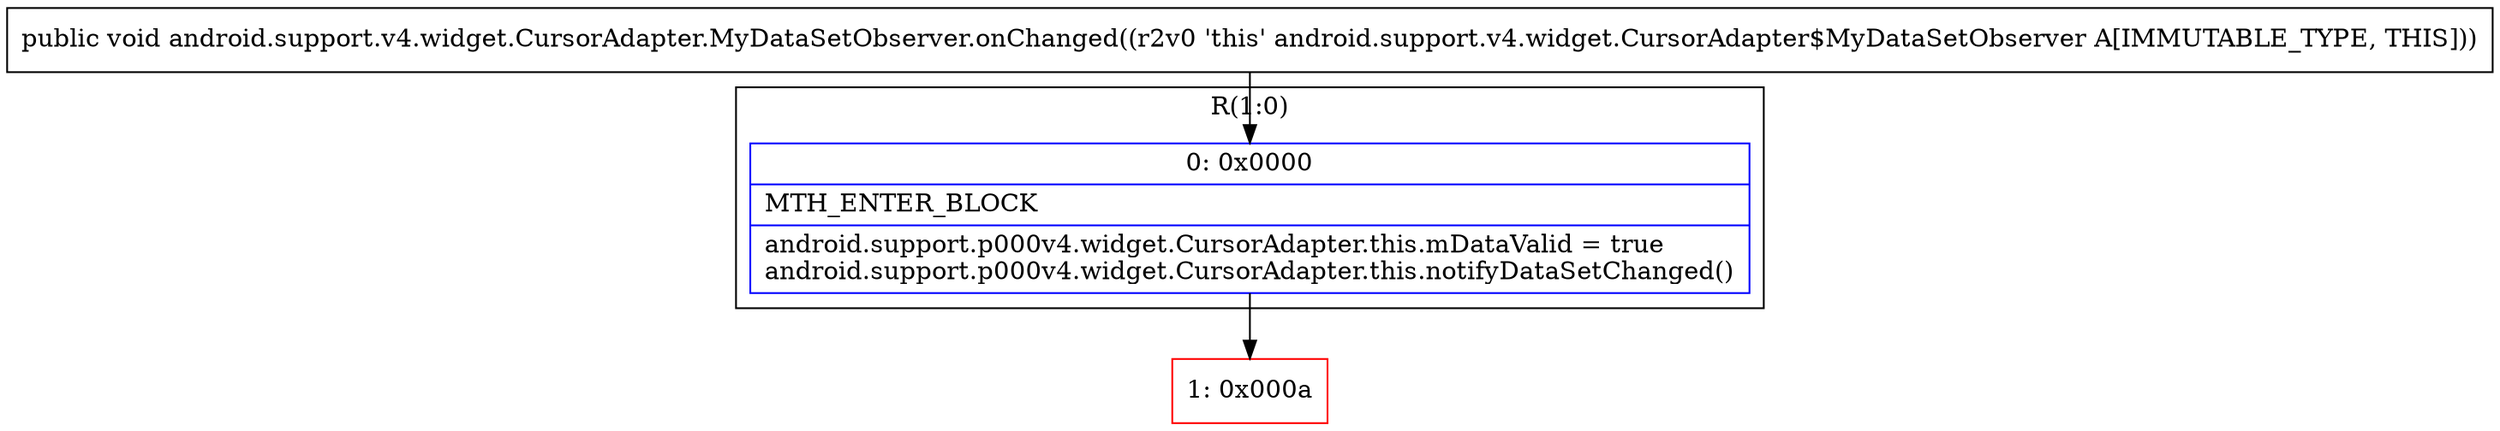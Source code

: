 digraph "CFG forandroid.support.v4.widget.CursorAdapter.MyDataSetObserver.onChanged()V" {
subgraph cluster_Region_474967276 {
label = "R(1:0)";
node [shape=record,color=blue];
Node_0 [shape=record,label="{0\:\ 0x0000|MTH_ENTER_BLOCK\l|android.support.p000v4.widget.CursorAdapter.this.mDataValid = true\landroid.support.p000v4.widget.CursorAdapter.this.notifyDataSetChanged()\l}"];
}
Node_1 [shape=record,color=red,label="{1\:\ 0x000a}"];
MethodNode[shape=record,label="{public void android.support.v4.widget.CursorAdapter.MyDataSetObserver.onChanged((r2v0 'this' android.support.v4.widget.CursorAdapter$MyDataSetObserver A[IMMUTABLE_TYPE, THIS])) }"];
MethodNode -> Node_0;
Node_0 -> Node_1;
}

